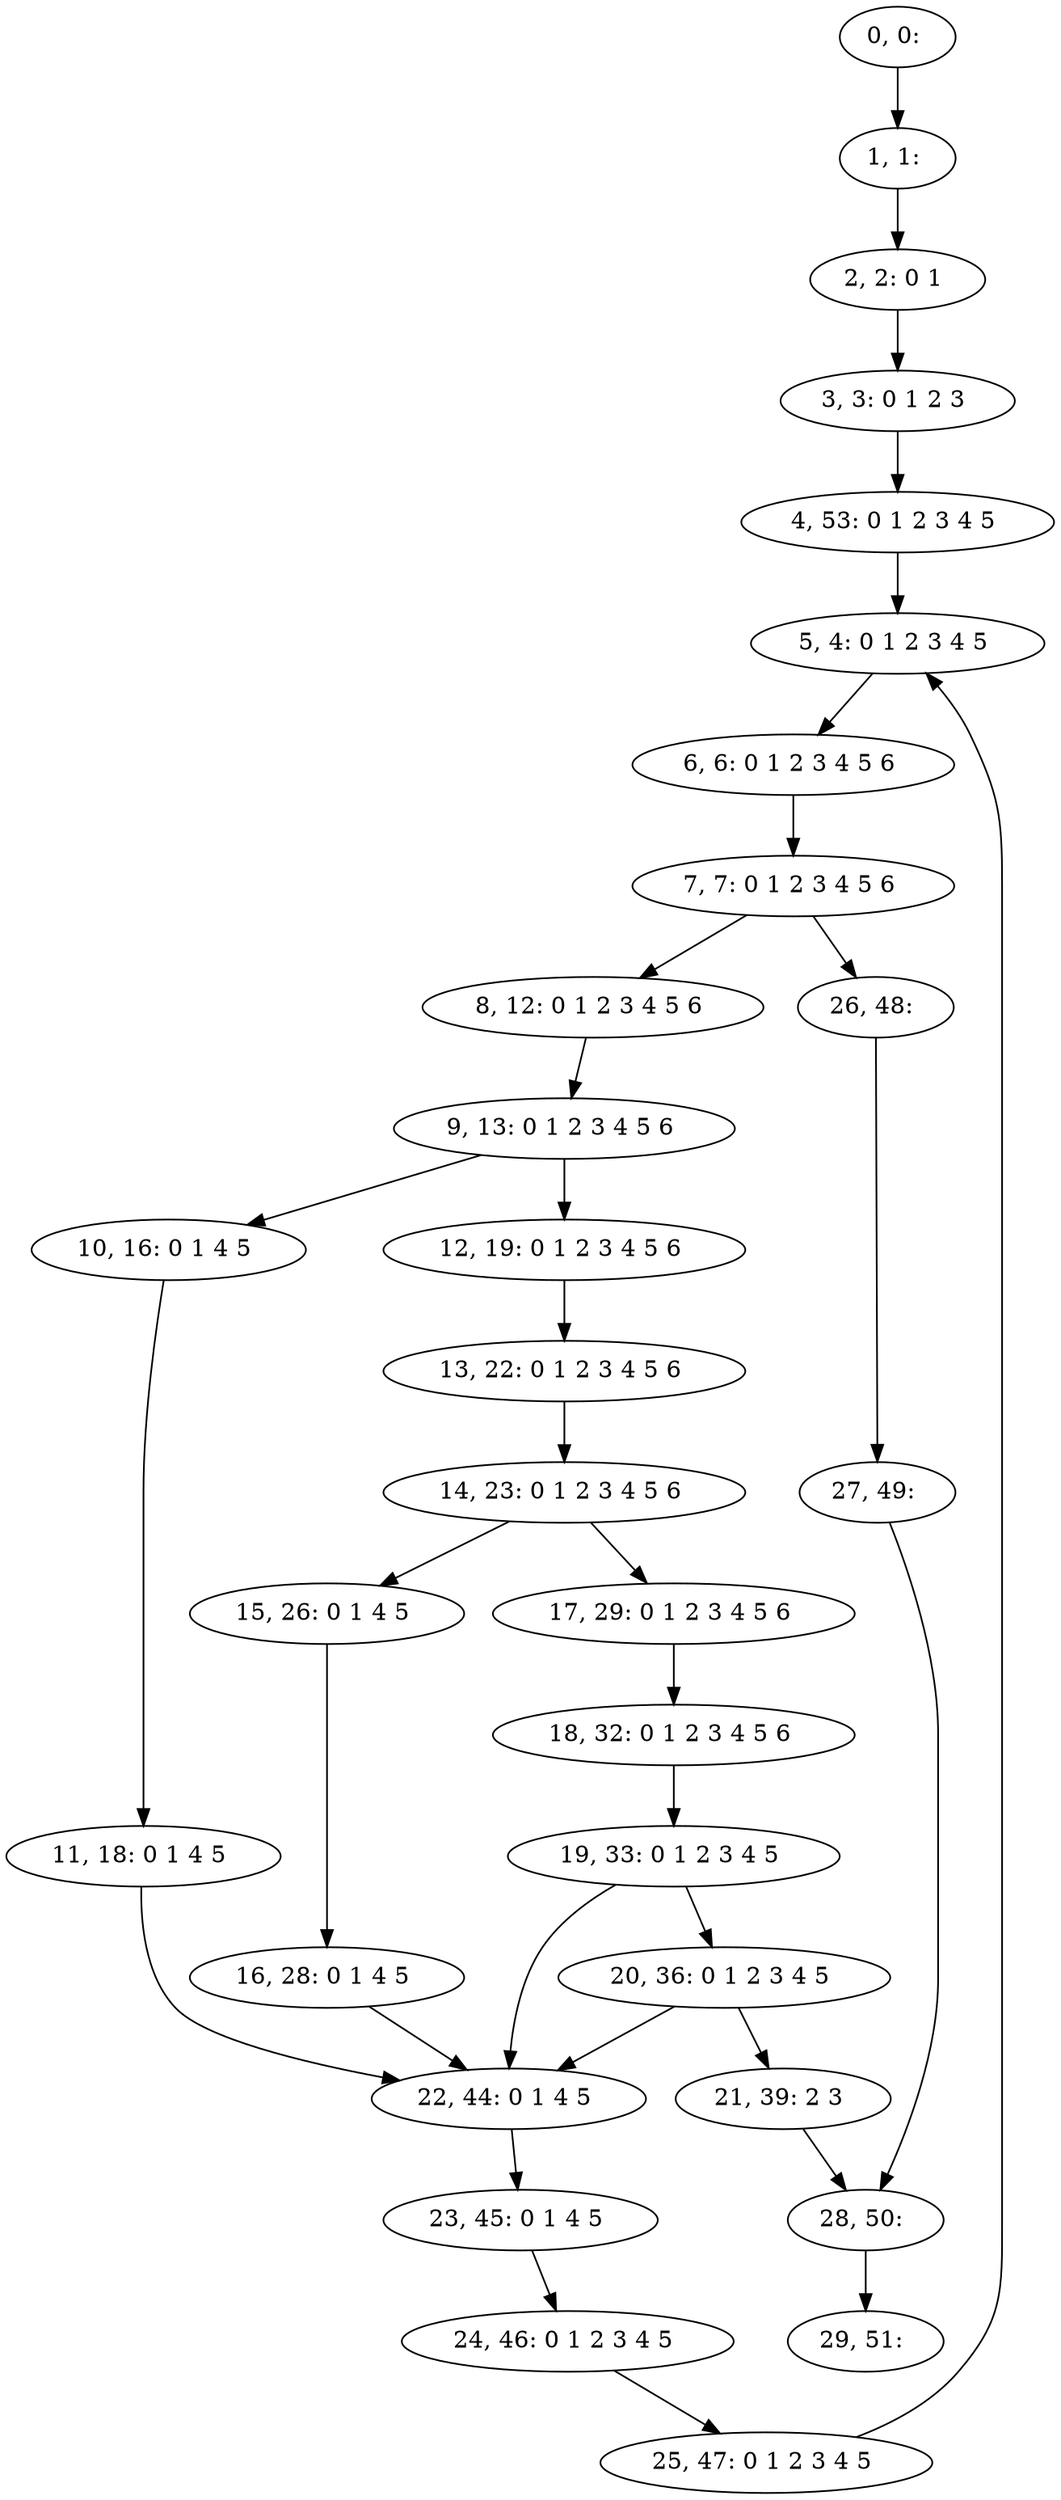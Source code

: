 digraph G {
0[label="0, 0: "];
1[label="1, 1: "];
2[label="2, 2: 0 1 "];
3[label="3, 3: 0 1 2 3 "];
4[label="4, 53: 0 1 2 3 4 5 "];
5[label="5, 4: 0 1 2 3 4 5 "];
6[label="6, 6: 0 1 2 3 4 5 6 "];
7[label="7, 7: 0 1 2 3 4 5 6 "];
8[label="8, 12: 0 1 2 3 4 5 6 "];
9[label="9, 13: 0 1 2 3 4 5 6 "];
10[label="10, 16: 0 1 4 5 "];
11[label="11, 18: 0 1 4 5 "];
12[label="12, 19: 0 1 2 3 4 5 6 "];
13[label="13, 22: 0 1 2 3 4 5 6 "];
14[label="14, 23: 0 1 2 3 4 5 6 "];
15[label="15, 26: 0 1 4 5 "];
16[label="16, 28: 0 1 4 5 "];
17[label="17, 29: 0 1 2 3 4 5 6 "];
18[label="18, 32: 0 1 2 3 4 5 6 "];
19[label="19, 33: 0 1 2 3 4 5 "];
20[label="20, 36: 0 1 2 3 4 5 "];
21[label="21, 39: 2 3 "];
22[label="22, 44: 0 1 4 5 "];
23[label="23, 45: 0 1 4 5 "];
24[label="24, 46: 0 1 2 3 4 5 "];
25[label="25, 47: 0 1 2 3 4 5 "];
26[label="26, 48: "];
27[label="27, 49: "];
28[label="28, 50: "];
29[label="29, 51: "];
0->1 ;
1->2 ;
2->3 ;
3->4 ;
4->5 ;
5->6 ;
6->7 ;
7->8 ;
7->26 ;
8->9 ;
9->10 ;
9->12 ;
10->11 ;
11->22 ;
12->13 ;
13->14 ;
14->15 ;
14->17 ;
15->16 ;
16->22 ;
17->18 ;
18->19 ;
19->20 ;
19->22 ;
20->21 ;
20->22 ;
21->28 ;
22->23 ;
23->24 ;
24->25 ;
25->5 ;
26->27 ;
27->28 ;
28->29 ;
}
